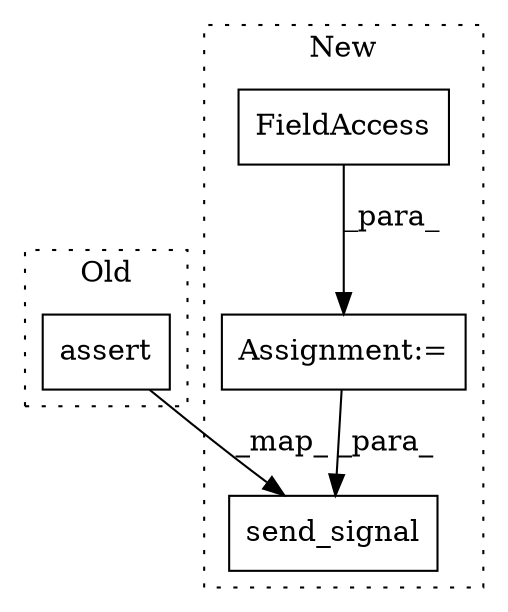digraph G {
subgraph cluster0 {
1 [label="assert" a="32" s="1010,1053" l="12,1" shape="box"];
label = "Old";
style="dotted";
}
subgraph cluster1 {
2 [label="send_signal" a="32" s="1167,1212" l="12,1" shape="box"];
3 [label="Assignment:=" a="7" s="1099" l="1" shape="box"];
4 [label="FieldAccess" a="22" s="1100" l="11" shape="box"];
label = "New";
style="dotted";
}
1 -> 2 [label="_map_"];
3 -> 2 [label="_para_"];
4 -> 3 [label="_para_"];
}